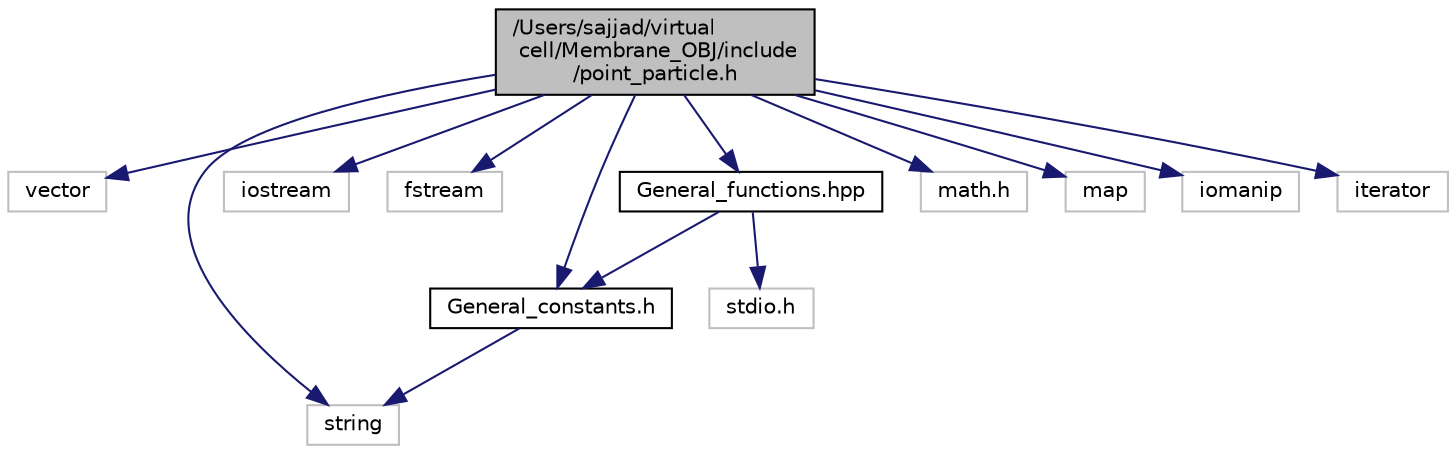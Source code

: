 digraph "/Users/sajjad/virtual cell/Membrane_OBJ/include/point_particle.h"
{
 // LATEX_PDF_SIZE
  edge [fontname="Helvetica",fontsize="10",labelfontname="Helvetica",labelfontsize="10"];
  node [fontname="Helvetica",fontsize="10",shape=record];
  Node0 [label="/Users/sajjad/virtual\l cell/Membrane_OBJ/include\l/point_particle.h",height=0.2,width=0.4,color="black", fillcolor="grey75", style="filled", fontcolor="black",tooltip=" "];
  Node0 -> Node1 [color="midnightblue",fontsize="10",style="solid"];
  Node1 [label="vector",height=0.2,width=0.4,color="grey75", fillcolor="white", style="filled",tooltip=" "];
  Node0 -> Node2 [color="midnightblue",fontsize="10",style="solid"];
  Node2 [label="string",height=0.2,width=0.4,color="grey75", fillcolor="white", style="filled",tooltip=" "];
  Node0 -> Node3 [color="midnightblue",fontsize="10",style="solid"];
  Node3 [label="iostream",height=0.2,width=0.4,color="grey75", fillcolor="white", style="filled",tooltip=" "];
  Node0 -> Node4 [color="midnightblue",fontsize="10",style="solid"];
  Node4 [label="fstream",height=0.2,width=0.4,color="grey75", fillcolor="white", style="filled",tooltip=" "];
  Node0 -> Node5 [color="midnightblue",fontsize="10",style="solid"];
  Node5 [label="General_constants.h",height=0.2,width=0.4,color="black", fillcolor="white", style="filled",URL="$General__constants_8h.html",tooltip=" "];
  Node5 -> Node2 [color="midnightblue",fontsize="10",style="solid"];
  Node0 -> Node6 [color="midnightblue",fontsize="10",style="solid"];
  Node6 [label="General_functions.hpp",height=0.2,width=0.4,color="black", fillcolor="white", style="filled",URL="$General__functions_8hpp.html",tooltip=" "];
  Node6 -> Node7 [color="midnightblue",fontsize="10",style="solid"];
  Node7 [label="stdio.h",height=0.2,width=0.4,color="grey75", fillcolor="white", style="filled",tooltip=" "];
  Node6 -> Node5 [color="midnightblue",fontsize="10",style="solid"];
  Node0 -> Node8 [color="midnightblue",fontsize="10",style="solid"];
  Node8 [label="math.h",height=0.2,width=0.4,color="grey75", fillcolor="white", style="filled",tooltip=" "];
  Node0 -> Node9 [color="midnightblue",fontsize="10",style="solid"];
  Node9 [label="map",height=0.2,width=0.4,color="grey75", fillcolor="white", style="filled",tooltip=" "];
  Node0 -> Node10 [color="midnightblue",fontsize="10",style="solid"];
  Node10 [label="iomanip",height=0.2,width=0.4,color="grey75", fillcolor="white", style="filled",tooltip=" "];
  Node0 -> Node11 [color="midnightblue",fontsize="10",style="solid"];
  Node11 [label="iterator",height=0.2,width=0.4,color="grey75", fillcolor="white", style="filled",tooltip=" "];
}

